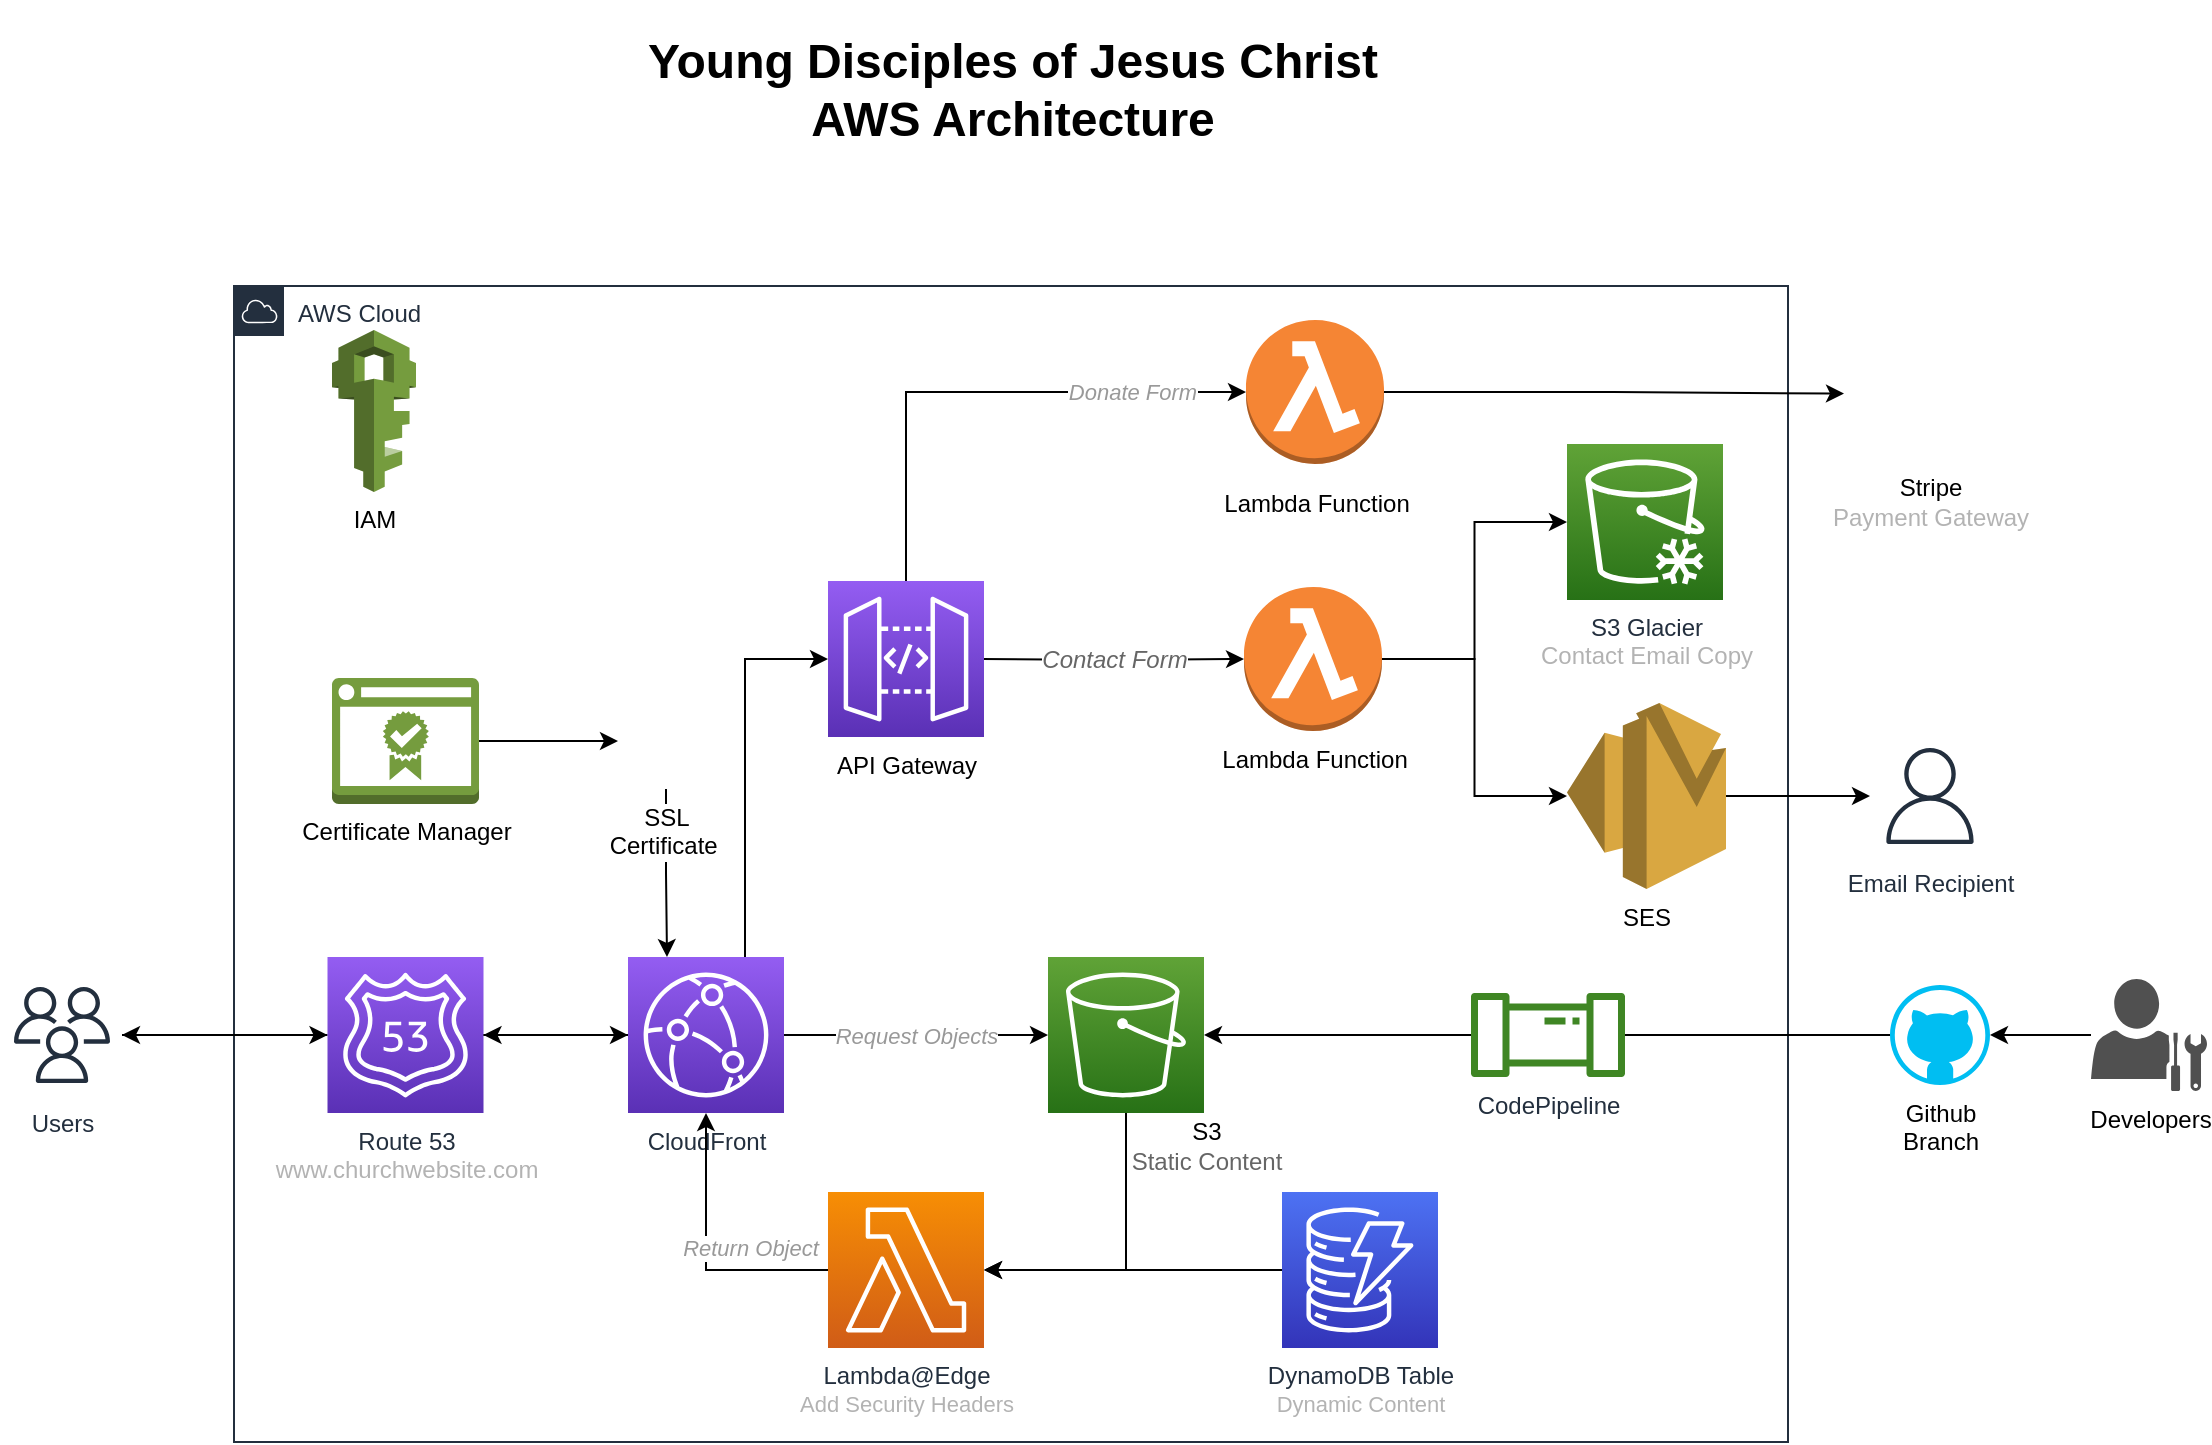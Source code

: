 <mxfile version="15.8.9" type="device"><diagram id="F_GX6j7zNEubSdY9tGsO" name="Page-1"><mxGraphModel dx="1562" dy="783" grid="0" gridSize="10" guides="1" tooltips="1" connect="1" arrows="1" fold="1" page="1" pageScale="1" pageWidth="1600" pageHeight="900" math="0" shadow="0"><root><mxCell id="0"/><mxCell id="ze4dOxGsV48yEMxb5CTM-83" value="Cheapest" style="" parent="0"/><mxCell id="ze4dOxGsV48yEMxb5CTM-84" value="AWS Cloud" style="points=[[0,0],[0.25,0],[0.5,0],[0.75,0],[1,0],[1,0.25],[1,0.5],[1,0.75],[1,1],[0.75,1],[0.5,1],[0.25,1],[0,1],[0,0.75],[0,0.5],[0,0.25]];outlineConnect=0;gradientColor=none;html=1;whiteSpace=wrap;fontSize=12;fontStyle=0;shape=mxgraph.aws4.group;grIcon=mxgraph.aws4.group_aws_cloud;strokeColor=#232F3E;fillColor=none;verticalAlign=top;align=left;spacingLeft=30;fontColor=#232F3E;dashed=0;" parent="ze4dOxGsV48yEMxb5CTM-83" vertex="1"><mxGeometry x="388" y="226" width="777" height="578" as="geometry"/></mxCell><mxCell id="ze4dOxGsV48yEMxb5CTM-133" style="edgeStyle=orthogonalEdgeStyle;rounded=0;orthogonalLoop=1;jettySize=auto;html=1;entryX=0;entryY=0.5;entryDx=0;entryDy=0;entryPerimeter=0;fontColor=#666666;exitX=0.75;exitY=0;exitDx=0;exitDy=0;exitPerimeter=0;" parent="ze4dOxGsV48yEMxb5CTM-83" source="ze4dOxGsV48yEMxb5CTM-86" target="ze4dOxGsV48yEMxb5CTM-124" edge="1"><mxGeometry relative="1" as="geometry"/></mxCell><mxCell id="Wkkz1tDfZ1V06rZeRBWS-2" value="&lt;i&gt;&lt;font color=&quot;#999999&quot;&gt;Request Objects&lt;/font&gt;&lt;/i&gt;" style="edgeStyle=orthogonalEdgeStyle;rounded=0;orthogonalLoop=1;jettySize=auto;html=1;fontColor=#666666;strokeColor=#000000;" edge="1" parent="ze4dOxGsV48yEMxb5CTM-83" source="ze4dOxGsV48yEMxb5CTM-86" target="ze4dOxGsV48yEMxb5CTM-90"><mxGeometry relative="1" as="geometry"/></mxCell><mxCell id="imjI7Wg0snwb1tpI8fab-19" style="edgeStyle=orthogonalEdgeStyle;rounded=0;orthogonalLoop=1;jettySize=auto;html=1;exitX=0;exitY=0.5;exitDx=0;exitDy=0;exitPerimeter=0;labelBackgroundColor=none;fontColor=#999999;strokeColor=#000000;" edge="1" parent="ze4dOxGsV48yEMxb5CTM-83" source="ze4dOxGsV48yEMxb5CTM-86" target="ze4dOxGsV48yEMxb5CTM-93"><mxGeometry relative="1" as="geometry"/></mxCell><mxCell id="ze4dOxGsV48yEMxb5CTM-86" value="CloudFront" style="sketch=0;points=[[0,0,0],[0.25,0,0],[0.5,0,0],[0.75,0,0],[1,0,0],[0,1,0],[0.25,1,0],[0.5,1,0],[0.75,1,0],[1,1,0],[0,0.25,0],[0,0.5,0],[0,0.75,0],[1,0.25,0],[1,0.5,0],[1,0.75,0]];outlineConnect=0;fontColor=#232F3E;gradientColor=#945DF2;gradientDirection=north;fillColor=#5A30B5;strokeColor=#ffffff;dashed=0;verticalLabelPosition=bottom;verticalAlign=top;align=center;html=1;fontSize=12;fontStyle=0;aspect=fixed;shape=mxgraph.aws4.resourceIcon;resIcon=mxgraph.aws4.cloudfront;" parent="ze4dOxGsV48yEMxb5CTM-83" vertex="1"><mxGeometry x="585" y="561.5" width="78" height="78" as="geometry"/></mxCell><mxCell id="ze4dOxGsV48yEMxb5CTM-88" style="edgeStyle=orthogonalEdgeStyle;rounded=0;orthogonalLoop=1;jettySize=auto;html=1;exitX=0.5;exitY=1;exitDx=0;exitDy=0;exitPerimeter=0;entryX=1;entryY=0.5;entryDx=0;entryDy=0;entryPerimeter=0;" parent="ze4dOxGsV48yEMxb5CTM-83" source="ze4dOxGsV48yEMxb5CTM-90" target="ze4dOxGsV48yEMxb5CTM-115" edge="1"><mxGeometry relative="1" as="geometry"/></mxCell><mxCell id="ze4dOxGsV48yEMxb5CTM-90" value="" style="sketch=0;points=[[0,0,0],[0.25,0,0],[0.5,0,0],[0.75,0,0],[1,0,0],[0,1,0],[0.25,1,0],[0.5,1,0],[0.75,1,0],[1,1,0],[0,0.25,0],[0,0.5,0],[0,0.75,0],[1,0.25,0],[1,0.5,0],[1,0.75,0]];outlineConnect=0;fontColor=#232F3E;gradientColor=#60A337;gradientDirection=north;fillColor=#277116;strokeColor=#ffffff;dashed=0;verticalLabelPosition=bottom;verticalAlign=top;align=center;html=1;fontSize=12;fontStyle=0;aspect=fixed;shape=mxgraph.aws4.resourceIcon;resIcon=mxgraph.aws4.s3;" parent="ze4dOxGsV48yEMxb5CTM-83" vertex="1"><mxGeometry x="795" y="561.5" width="78" height="78" as="geometry"/></mxCell><mxCell id="ze4dOxGsV48yEMxb5CTM-91" style="edgeStyle=orthogonalEdgeStyle;rounded=0;orthogonalLoop=1;jettySize=auto;html=1;" parent="ze4dOxGsV48yEMxb5CTM-83" source="ze4dOxGsV48yEMxb5CTM-93" target="ze4dOxGsV48yEMxb5CTM-95" edge="1"><mxGeometry relative="1" as="geometry"/></mxCell><mxCell id="ze4dOxGsV48yEMxb5CTM-92" style="edgeStyle=orthogonalEdgeStyle;rounded=0;orthogonalLoop=1;jettySize=auto;html=1;exitX=1;exitY=0.5;exitDx=0;exitDy=0;exitPerimeter=0;fontColor=#000000;startArrow=none;" parent="ze4dOxGsV48yEMxb5CTM-83" source="ze4dOxGsV48yEMxb5CTM-93" target="ze4dOxGsV48yEMxb5CTM-86" edge="1"><mxGeometry relative="1" as="geometry"><mxPoint x="543" y="600.5" as="sourcePoint"/></mxGeometry></mxCell><mxCell id="ze4dOxGsV48yEMxb5CTM-93" value="Route 53&lt;br&gt;&lt;font color=&quot;#b3b3b3&quot;&gt;www.churchwebsite.com&lt;/font&gt;" style="sketch=0;points=[[0,0,0],[0.25,0,0],[0.5,0,0],[0.75,0,0],[1,0,0],[0,1,0],[0.25,1,0],[0.5,1,0],[0.75,1,0],[1,1,0],[0,0.25,0],[0,0.5,0],[0,0.75,0],[1,0.25,0],[1,0.5,0],[1,0.75,0]];outlineConnect=0;fontColor=#232F3E;gradientColor=#945DF2;gradientDirection=north;fillColor=#5A30B5;strokeColor=#ffffff;dashed=0;verticalLabelPosition=bottom;verticalAlign=top;align=center;html=1;fontSize=12;fontStyle=0;aspect=fixed;shape=mxgraph.aws4.resourceIcon;resIcon=mxgraph.aws4.route_53;" parent="ze4dOxGsV48yEMxb5CTM-83" vertex="1"><mxGeometry x="434.75" y="561.5" width="78" height="78" as="geometry"/></mxCell><mxCell id="ze4dOxGsV48yEMxb5CTM-94" style="edgeStyle=orthogonalEdgeStyle;rounded=0;orthogonalLoop=1;jettySize=auto;html=1;" parent="ze4dOxGsV48yEMxb5CTM-83" source="ze4dOxGsV48yEMxb5CTM-95" target="ze4dOxGsV48yEMxb5CTM-93" edge="1"><mxGeometry relative="1" as="geometry"/></mxCell><mxCell id="ze4dOxGsV48yEMxb5CTM-95" value="Users" style="sketch=0;outlineConnect=0;fontColor=#232F3E;gradientColor=none;strokeColor=#232F3E;fillColor=#ffffff;dashed=0;verticalLabelPosition=bottom;verticalAlign=top;align=center;html=1;fontSize=12;fontStyle=0;aspect=fixed;shape=mxgraph.aws4.resourceIcon;resIcon=mxgraph.aws4.users;" parent="ze4dOxGsV48yEMxb5CTM-83" vertex="1"><mxGeometry x="272" y="570.5" width="60" height="60" as="geometry"/></mxCell><mxCell id="imjI7Wg0snwb1tpI8fab-20" style="edgeStyle=orthogonalEdgeStyle;rounded=0;orthogonalLoop=1;jettySize=auto;html=1;exitX=0.5;exitY=1;exitDx=0;exitDy=0;entryX=0.25;entryY=0;entryDx=0;entryDy=0;entryPerimeter=0;labelBackgroundColor=none;fontColor=#B3B3B3;strokeColor=#000000;" edge="1" parent="ze4dOxGsV48yEMxb5CTM-83" source="ze4dOxGsV48yEMxb5CTM-97" target="ze4dOxGsV48yEMxb5CTM-86"><mxGeometry relative="1" as="geometry"/></mxCell><mxCell id="ze4dOxGsV48yEMxb5CTM-97" value="SSL &lt;br&gt;Certificate&amp;nbsp;" style="shape=image;html=1;verticalAlign=top;verticalLabelPosition=bottom;labelBackgroundColor=#ffffff;imageAspect=0;aspect=fixed;image=https://cdn2.iconfinder.com/data/icons/whcompare-servers-web-hosting/50/ssl-certificate-128.png" parent="ze4dOxGsV48yEMxb5CTM-83" vertex="1"><mxGeometry x="580" y="429.5" width="48" height="48" as="geometry"/></mxCell><mxCell id="imjI7Wg0snwb1tpI8fab-21" style="edgeStyle=orthogonalEdgeStyle;rounded=0;orthogonalLoop=1;jettySize=auto;html=1;labelBackgroundColor=none;fontColor=#B3B3B3;strokeColor=#000000;" edge="1" parent="ze4dOxGsV48yEMxb5CTM-83" source="ze4dOxGsV48yEMxb5CTM-99" target="ze4dOxGsV48yEMxb5CTM-97"><mxGeometry relative="1" as="geometry"/></mxCell><mxCell id="ze4dOxGsV48yEMxb5CTM-99" value="Certificate Manager" style="outlineConnect=0;dashed=0;verticalLabelPosition=bottom;verticalAlign=top;align=center;html=1;shape=mxgraph.aws3.certificate_manager_2;fillColor=#759C3E;gradientColor=none;" parent="ze4dOxGsV48yEMxb5CTM-83" vertex="1"><mxGeometry x="437" y="422" width="73.5" height="63" as="geometry"/></mxCell><mxCell id="Wkkz1tDfZ1V06rZeRBWS-8" style="edgeStyle=none;rounded=0;orthogonalLoop=1;jettySize=auto;html=1;fontColor=#666666;strokeColor=#000000;startArrow=none;" edge="1" parent="ze4dOxGsV48yEMxb5CTM-83" source="Wkkz1tDfZ1V06rZeRBWS-9" target="ze4dOxGsV48yEMxb5CTM-90"><mxGeometry relative="1" as="geometry"/></mxCell><mxCell id="ze4dOxGsV48yEMxb5CTM-101" value="Github&lt;br&gt;Branch" style="verticalLabelPosition=bottom;html=1;verticalAlign=top;align=center;strokeColor=none;fillColor=#00BEF2;shape=mxgraph.azure.github_code;pointerEvents=1;" parent="ze4dOxGsV48yEMxb5CTM-83" vertex="1"><mxGeometry x="1216" y="575.5" width="50" height="50" as="geometry"/></mxCell><mxCell id="ze4dOxGsV48yEMxb5CTM-104" value="S3&lt;br&gt;&lt;font color=&quot;#666666&quot;&gt;Static Content&lt;/font&gt;" style="text;html=1;align=center;verticalAlign=middle;resizable=0;points=[];autosize=1;strokeColor=none;fillColor=none;" parent="ze4dOxGsV48yEMxb5CTM-83" vertex="1"><mxGeometry x="831" y="639.5" width="85" height="32" as="geometry"/></mxCell><mxCell id="ze4dOxGsV48yEMxb5CTM-106" style="edgeStyle=orthogonalEdgeStyle;rounded=0;orthogonalLoop=1;jettySize=auto;html=1;" parent="ze4dOxGsV48yEMxb5CTM-83" source="imjI7Wg0snwb1tpI8fab-5" target="ze4dOxGsV48yEMxb5CTM-109" edge="1"><mxGeometry relative="1" as="geometry"><mxPoint x="965" y="412" as="sourcePoint"/></mxGeometry></mxCell><mxCell id="Wkkz1tDfZ1V06rZeRBWS-4" style="edgeStyle=orthogonalEdgeStyle;rounded=0;orthogonalLoop=1;jettySize=auto;html=1;fontColor=#666666;strokeColor=#000000;" edge="1" parent="ze4dOxGsV48yEMxb5CTM-83" source="imjI7Wg0snwb1tpI8fab-5" target="imjI7Wg0snwb1tpI8fab-23"><mxGeometry relative="1" as="geometry"><mxPoint x="965" y="412" as="sourcePoint"/><mxPoint x="1054.5" y="338" as="targetPoint"/></mxGeometry></mxCell><mxCell id="ze4dOxGsV48yEMxb5CTM-108" style="edgeStyle=orthogonalEdgeStyle;rounded=0;orthogonalLoop=1;jettySize=auto;html=1;exitX=1;exitY=0.5;exitDx=0;exitDy=0;exitPerimeter=0;" parent="ze4dOxGsV48yEMxb5CTM-83" source="ze4dOxGsV48yEMxb5CTM-109" target="ze4dOxGsV48yEMxb5CTM-112" edge="1"><mxGeometry relative="1" as="geometry"/></mxCell><mxCell id="ze4dOxGsV48yEMxb5CTM-109" value="SES" style="outlineConnect=0;dashed=0;verticalLabelPosition=bottom;verticalAlign=top;align=center;html=1;shape=mxgraph.aws3.ses;fillColor=#D9A741;gradientColor=none;" parent="ze4dOxGsV48yEMxb5CTM-83" vertex="1"><mxGeometry x="1054.5" y="434.5" width="79.5" height="93" as="geometry"/></mxCell><mxCell id="ze4dOxGsV48yEMxb5CTM-134" style="edgeStyle=orthogonalEdgeStyle;rounded=0;orthogonalLoop=1;jettySize=auto;html=1;entryX=1;entryY=0.5;entryDx=0;entryDy=0;entryPerimeter=0;fontColor=#666666;" parent="ze4dOxGsV48yEMxb5CTM-83" source="ze4dOxGsV48yEMxb5CTM-111" target="ze4dOxGsV48yEMxb5CTM-101" edge="1"><mxGeometry relative="1" as="geometry"/></mxCell><mxCell id="ze4dOxGsV48yEMxb5CTM-111" value="Developers" style="sketch=0;pointerEvents=1;shadow=0;dashed=0;html=1;strokeColor=none;fillColor=#505050;labelPosition=center;verticalLabelPosition=bottom;verticalAlign=top;outlineConnect=0;align=center;shape=mxgraph.office.users.administrator;" parent="ze4dOxGsV48yEMxb5CTM-83" vertex="1"><mxGeometry x="1316.5" y="572.5" width="58" height="56" as="geometry"/></mxCell><mxCell id="ze4dOxGsV48yEMxb5CTM-112" value="Email Recipient" style="sketch=0;outlineConnect=0;fontColor=#232F3E;gradientColor=none;strokeColor=#232F3E;fillColor=#ffffff;dashed=0;verticalLabelPosition=bottom;verticalAlign=top;align=center;html=1;fontSize=12;fontStyle=0;aspect=fixed;shape=mxgraph.aws4.resourceIcon;resIcon=mxgraph.aws4.user;" parent="ze4dOxGsV48yEMxb5CTM-83" vertex="1"><mxGeometry x="1206" y="451" width="60" height="60" as="geometry"/></mxCell><mxCell id="ze4dOxGsV48yEMxb5CTM-113" style="edgeStyle=orthogonalEdgeStyle;rounded=0;orthogonalLoop=1;jettySize=auto;html=1;" parent="ze4dOxGsV48yEMxb5CTM-83" source="ze4dOxGsV48yEMxb5CTM-115" target="ze4dOxGsV48yEMxb5CTM-86" edge="1"><mxGeometry relative="1" as="geometry"/></mxCell><mxCell id="ze4dOxGsV48yEMxb5CTM-114" value="&lt;font color=&quot;#666666&quot;&gt;&lt;br&gt;&lt;/font&gt;" style="edgeLabel;html=1;align=center;verticalAlign=middle;resizable=0;points=[];fontColor=#000000;" parent="ze4dOxGsV48yEMxb5CTM-113" vertex="1" connectable="0"><mxGeometry x="-0.098" y="1" relative="1" as="geometry"><mxPoint x="-2" y="-9" as="offset"/></mxGeometry></mxCell><mxCell id="imjI7Wg0snwb1tpI8fab-10" value="&lt;i&gt;&lt;font color=&quot;#999999&quot;&gt;Return Object&lt;/font&gt;&lt;/i&gt;" style="edgeLabel;html=1;align=center;verticalAlign=middle;resizable=0;points=[];fontColor=#000000;" vertex="1" connectable="0" parent="ze4dOxGsV48yEMxb5CTM-113"><mxGeometry x="0.052" y="4" relative="1" as="geometry"><mxPoint x="26" y="1" as="offset"/></mxGeometry></mxCell><mxCell id="ze4dOxGsV48yEMxb5CTM-115" value="Lambda@Edge&lt;br&gt;&lt;span style=&quot;font-size: 11px ; background-color: rgb(255 , 255 , 255)&quot;&gt;&lt;font color=&quot;#b3b3b3&quot;&gt;Add Security Headers&lt;/font&gt;&lt;/span&gt;" style="sketch=0;points=[[0,0,0],[0.25,0,0],[0.5,0,0],[0.75,0,0],[1,0,0],[0,1,0],[0.25,1,0],[0.5,1,0],[0.75,1,0],[1,1,0],[0,0.25,0],[0,0.5,0],[0,0.75,0],[1,0.25,0],[1,0.5,0],[1,0.75,0]];outlineConnect=0;fontColor=#232F3E;gradientColor=#F78E04;gradientDirection=north;fillColor=#D05C17;strokeColor=#ffffff;dashed=0;verticalLabelPosition=bottom;verticalAlign=top;align=center;html=1;fontSize=12;fontStyle=0;aspect=fixed;shape=mxgraph.aws4.resourceIcon;resIcon=mxgraph.aws4.lambda;" parent="ze4dOxGsV48yEMxb5CTM-83" vertex="1"><mxGeometry x="685" y="679" width="78" height="78" as="geometry"/></mxCell><mxCell id="ze4dOxGsV48yEMxb5CTM-117" value="&lt;font color=&quot;#000000&quot;&gt;IAM&lt;/font&gt;" style="outlineConnect=0;dashed=0;verticalLabelPosition=bottom;verticalAlign=top;align=center;html=1;shape=mxgraph.aws3.iam;fillColor=#759C3E;gradientColor=none;fontColor=#CC0000;" parent="ze4dOxGsV48yEMxb5CTM-83" vertex="1"><mxGeometry x="437" y="248" width="42" height="81" as="geometry"/></mxCell><mxCell id="ze4dOxGsV48yEMxb5CTM-118" value="" style="edgeStyle=orthogonalEdgeStyle;rounded=0;orthogonalLoop=1;jettySize=auto;html=1;exitX=1;exitY=0.5;exitDx=0;exitDy=0;exitPerimeter=0;fontColor=#000000;endArrow=none;entryX=0;entryY=0.5;entryDx=0;entryDy=0;entryPerimeter=0;" parent="ze4dOxGsV48yEMxb5CTM-83" source="ze4dOxGsV48yEMxb5CTM-93" target="ze4dOxGsV48yEMxb5CTM-86" edge="1"><mxGeometry relative="1" as="geometry"><mxPoint x="423" y="600.5" as="sourcePoint"/><mxPoint x="465" y="600.5" as="targetPoint"/></mxGeometry></mxCell><mxCell id="ze4dOxGsV48yEMxb5CTM-119" style="edgeStyle=orthogonalEdgeStyle;rounded=0;orthogonalLoop=1;jettySize=auto;html=1;exitX=0;exitY=0.5;exitDx=0;exitDy=0;exitPerimeter=0;fontColor=#666666;" parent="ze4dOxGsV48yEMxb5CTM-83" source="ze4dOxGsV48yEMxb5CTM-121" target="ze4dOxGsV48yEMxb5CTM-115" edge="1"><mxGeometry relative="1" as="geometry"/></mxCell><mxCell id="ze4dOxGsV48yEMxb5CTM-121" value="DynamoDB Table&lt;br&gt;&lt;span style=&quot;font-size: 11px ; background-color: rgb(255 , 255 , 255)&quot;&gt;&lt;font color=&quot;#b3b3b3&quot;&gt;Dynamic Content&lt;/font&gt;&lt;/span&gt;" style="sketch=0;points=[[0,0,0],[0.25,0,0],[0.5,0,0],[0.75,0,0],[1,0,0],[0,1,0],[0.25,1,0],[0.5,1,0],[0.75,1,0],[1,1,0],[0,0.25,0],[0,0.5,0],[0,0.75,0],[1,0.25,0],[1,0.5,0],[1,0.75,0]];outlineConnect=0;fontColor=#232F3E;gradientColor=#4D72F3;gradientDirection=north;fillColor=#3334B9;strokeColor=#ffffff;dashed=0;verticalLabelPosition=bottom;verticalAlign=top;align=center;html=1;fontSize=12;fontStyle=0;aspect=fixed;shape=mxgraph.aws4.resourceIcon;resIcon=mxgraph.aws4.dynamodb;" parent="ze4dOxGsV48yEMxb5CTM-83" vertex="1"><mxGeometry x="912" y="679" width="78" height="78" as="geometry"/></mxCell><mxCell id="imjI7Wg0snwb1tpI8fab-0" value="&lt;span style=&quot;font-family: &amp;#34;helvetica&amp;#34; ; font-size: 12px ; font-weight: 400 ; letter-spacing: normal ; text-align: center ; text-indent: 0px ; text-transform: none ; word-spacing: 0px&quot;&gt;&lt;font color=&quot;#666666&quot;&gt;&lt;i&gt;Contact Form&lt;/i&gt;&lt;/font&gt;&lt;/span&gt;" style="edgeStyle=orthogonalEdgeStyle;rounded=0;orthogonalLoop=1;jettySize=auto;html=1;exitX=1;exitY=0.5;exitDx=0;exitDy=0;exitPerimeter=0;fontColor=#000000;strokeColor=#000000;" edge="1" parent="ze4dOxGsV48yEMxb5CTM-83" target="imjI7Wg0snwb1tpI8fab-5"><mxGeometry relative="1" as="geometry"><mxPoint x="762" y="412.5" as="sourcePoint"/><mxPoint x="886.0" y="412" as="targetPoint"/><Array as="points"/></mxGeometry></mxCell><mxCell id="imjI7Wg0snwb1tpI8fab-17" style="edgeStyle=orthogonalEdgeStyle;rounded=0;orthogonalLoop=1;jettySize=auto;html=1;entryX=0;entryY=0.5;entryDx=0;entryDy=0;entryPerimeter=0;labelBackgroundColor=none;fontColor=#999999;strokeColor=#000000;" edge="1" parent="ze4dOxGsV48yEMxb5CTM-83" source="ze4dOxGsV48yEMxb5CTM-124" target="imjI7Wg0snwb1tpI8fab-6"><mxGeometry relative="1" as="geometry"><Array as="points"><mxPoint x="724" y="279"/></Array></mxGeometry></mxCell><mxCell id="imjI7Wg0snwb1tpI8fab-18" value="&lt;i&gt;Donate Form&lt;/i&gt;" style="edgeLabel;html=1;align=center;verticalAlign=middle;resizable=0;points=[];fontColor=#999999;" vertex="1" connectable="0" parent="imjI7Wg0snwb1tpI8fab-17"><mxGeometry x="0.528" y="-3" relative="1" as="geometry"><mxPoint x="5" y="-3" as="offset"/></mxGeometry></mxCell><mxCell id="ze4dOxGsV48yEMxb5CTM-124" value="&lt;span style=&quot;color: rgb(0 , 0 , 0)&quot;&gt;API Gateway&lt;/span&gt;" style="sketch=0;points=[[0,0,0],[0.25,0,0],[0.5,0,0],[0.75,0,0],[1,0,0],[0,1,0],[0.25,1,0],[0.5,1,0],[0.75,1,0],[1,1,0],[0,0.25,0],[0,0.5,0],[0,0.75,0],[1,0.25,0],[1,0.5,0],[1,0.75,0]];outlineConnect=0;fontColor=#232F3E;gradientColor=#945DF2;gradientDirection=north;fillColor=#5A30B5;strokeColor=#ffffff;dashed=0;verticalLabelPosition=bottom;verticalAlign=top;align=center;html=1;fontSize=12;fontStyle=0;aspect=fixed;shape=mxgraph.aws4.resourceIcon;resIcon=mxgraph.aws4.api_gateway;" parent="ze4dOxGsV48yEMxb5CTM-83" vertex="1"><mxGeometry x="685" y="373.5" width="78" height="78" as="geometry"/></mxCell><mxCell id="Wkkz1tDfZ1V06rZeRBWS-9" value="CodePipeline" style="sketch=0;outlineConnect=0;fontColor=#232F3E;gradientColor=none;fillColor=#3F8624;strokeColor=none;dashed=0;verticalLabelPosition=bottom;verticalAlign=top;align=center;html=1;fontSize=12;fontStyle=0;aspect=fixed;pointerEvents=1;shape=mxgraph.aws4.iot_analytics_pipeline;" vertex="1" parent="ze4dOxGsV48yEMxb5CTM-83"><mxGeometry x="1006" y="579.5" width="78" height="42" as="geometry"/></mxCell><mxCell id="Wkkz1tDfZ1V06rZeRBWS-10" value="" style="edgeStyle=none;rounded=0;orthogonalLoop=1;jettySize=auto;html=1;fontColor=#666666;strokeColor=#000000;endArrow=none;" edge="1" parent="ze4dOxGsV48yEMxb5CTM-83" source="ze4dOxGsV48yEMxb5CTM-101" target="Wkkz1tDfZ1V06rZeRBWS-9"><mxGeometry relative="1" as="geometry"><mxPoint x="1216" y="600.5" as="sourcePoint"/><mxPoint x="873" y="600.5" as="targetPoint"/></mxGeometry></mxCell><mxCell id="imjI7Wg0snwb1tpI8fab-5" value="&lt;font color=&quot;#000000&quot;&gt;Lambda Function&lt;/font&gt;" style="outlineConnect=0;dashed=0;verticalLabelPosition=bottom;verticalAlign=top;align=center;html=1;shape=mxgraph.aws3.lambda_function;fillColor=#F58534;gradientColor=none;labelBackgroundColor=#FFFFFF;fontColor=#B3B3B3;" vertex="1" parent="ze4dOxGsV48yEMxb5CTM-83"><mxGeometry x="893" y="376.5" width="69" height="72" as="geometry"/></mxCell><mxCell id="imjI7Wg0snwb1tpI8fab-12" value="" style="group" vertex="1" connectable="0" parent="ze4dOxGsV48yEMxb5CTM-83"><mxGeometry x="877" y="243" width="103" height="101" as="geometry"/></mxCell><mxCell id="imjI7Wg0snwb1tpI8fab-6" value="" style="outlineConnect=0;dashed=0;verticalLabelPosition=bottom;verticalAlign=top;align=center;html=1;shape=mxgraph.aws3.lambda_function;fillColor=#F58534;gradientColor=none;labelBackgroundColor=#FFFFFF;fontColor=#B3B3B3;" vertex="1" parent="imjI7Wg0snwb1tpI8fab-12"><mxGeometry x="17" width="69" height="72" as="geometry"/></mxCell><mxCell id="imjI7Wg0snwb1tpI8fab-8" value="&lt;span style=&quot;background-color: rgb(255 , 255 , 255)&quot;&gt;Lambda Function&lt;/span&gt;" style="text;html=1;align=center;verticalAlign=middle;resizable=0;points=[];autosize=1;strokeColor=none;fillColor=none;fontColor=#000000;" vertex="1" parent="imjI7Wg0snwb1tpI8fab-12"><mxGeometry y="83" width="103" height="18" as="geometry"/></mxCell><mxCell id="imjI7Wg0snwb1tpI8fab-14" style="edgeStyle=orthogonalEdgeStyle;rounded=0;orthogonalLoop=1;jettySize=auto;html=1;exitX=1;exitY=0.5;exitDx=0;exitDy=0;exitPerimeter=0;labelBackgroundColor=none;fontColor=#999999;strokeColor=#000000;" edge="1" parent="ze4dOxGsV48yEMxb5CTM-83" source="imjI7Wg0snwb1tpI8fab-6" target="imjI7Wg0snwb1tpI8fab-2"><mxGeometry relative="1" as="geometry"><Array as="points"/></mxGeometry></mxCell><mxCell id="imjI7Wg0snwb1tpI8fab-16" value="" style="group" vertex="1" connectable="0" parent="ze4dOxGsV48yEMxb5CTM-83"><mxGeometry x="1182" y="237.25" width="108" height="112.5" as="geometry"/></mxCell><mxCell id="imjI7Wg0snwb1tpI8fab-2" value="" style="shape=image;html=1;verticalAlign=top;verticalLabelPosition=bottom;labelBackgroundColor=#ffffff;imageAspect=0;aspect=fixed;image=https://cdn1.iconfinder.com/data/icons/icons-for-a-site-1/64/advantage_payment_way-128.png;fontColor=#B3B3B3;" vertex="1" parent="imjI7Wg0snwb1tpI8fab-16"><mxGeometry x="11" width="85" height="85" as="geometry"/></mxCell><mxCell id="imjI7Wg0snwb1tpI8fab-15" value="&lt;font color=&quot;#000000&quot;&gt;Stripe&lt;/font&gt;&lt;br style=&quot;color: rgb(179 , 179 , 179)&quot;&gt;&lt;span style=&quot;color: rgb(179 , 179 , 179) ; background-color: rgb(255 , 255 , 255)&quot;&gt;Payment Gateway&lt;/span&gt;" style="text;html=1;align=center;verticalAlign=middle;resizable=0;points=[];autosize=1;strokeColor=none;fillColor=none;fontColor=#999999;" vertex="1" parent="imjI7Wg0snwb1tpI8fab-16"><mxGeometry y="80.5" width="108" height="32" as="geometry"/></mxCell><mxCell id="imjI7Wg0snwb1tpI8fab-22" value="&lt;h1&gt;&lt;font color=&quot;#000000&quot;&gt;Young Disciples of Jesus Christ&lt;br&gt;&lt;/font&gt;&lt;font color=&quot;#000000&quot;&gt;AWS Architecture&lt;/font&gt;&lt;/h1&gt;" style="text;html=1;align=center;verticalAlign=middle;resizable=0;points=[];autosize=1;strokeColor=none;fillColor=none;fontColor=#B3B3B3;" vertex="1" parent="ze4dOxGsV48yEMxb5CTM-83"><mxGeometry x="589" y="96" width="375" height="64" as="geometry"/></mxCell><mxCell id="imjI7Wg0snwb1tpI8fab-23" value="S3 Glacier&lt;br&gt;&lt;span style=&quot;color: rgb(179 , 179 , 179)&quot;&gt;Contact Email Copy&lt;/span&gt;" style="sketch=0;points=[[0,0,0],[0.25,0,0],[0.5,0,0],[0.75,0,0],[1,0,0],[0,1,0],[0.25,1,0],[0.5,1,0],[0.75,1,0],[1,1,0],[0,0.25,0],[0,0.5,0],[0,0.75,0],[1,0.25,0],[1,0.5,0],[1,0.75,0]];outlineConnect=0;fontColor=#232F3E;gradientColor=#60A337;gradientDirection=north;fillColor=#277116;strokeColor=#ffffff;dashed=0;verticalLabelPosition=bottom;verticalAlign=top;align=center;html=1;fontSize=12;fontStyle=0;aspect=fixed;shape=mxgraph.aws4.resourceIcon;resIcon=mxgraph.aws4.glacier;labelBackgroundColor=#FFFFFF;" vertex="1" parent="ze4dOxGsV48yEMxb5CTM-83"><mxGeometry x="1054.5" y="305" width="78" height="78" as="geometry"/></mxCell><mxCell id="Wkkz1tDfZ1V06rZeRBWS-11" value="Expensive" parent="0" visible="0"/><mxCell id="Wkkz1tDfZ1V06rZeRBWS-12" value="AWS Cloud" style="points=[[0,0],[0.25,0],[0.5,0],[0.75,0],[1,0],[1,0.25],[1,0.5],[1,0.75],[1,1],[0.75,1],[0.5,1],[0.25,1],[0,1],[0,0.75],[0,0.5],[0,0.25]];outlineConnect=0;gradientColor=none;html=1;whiteSpace=wrap;fontSize=12;fontStyle=0;shape=mxgraph.aws4.group;grIcon=mxgraph.aws4.group_aws_cloud;strokeColor=#232F3E;fillColor=none;verticalAlign=top;align=left;spacingLeft=30;fontColor=#232F3E;dashed=0;" vertex="1" parent="Wkkz1tDfZ1V06rZeRBWS-11"><mxGeometry x="356" y="100" width="856" height="701" as="geometry"/></mxCell><mxCell id="Wkkz1tDfZ1V06rZeRBWS-13" style="edgeStyle=orthogonalEdgeStyle;rounded=0;orthogonalLoop=1;jettySize=auto;html=1;entryX=0;entryY=0.5;entryDx=0;entryDy=0;entryPerimeter=0;fontColor=#666666;exitX=0.75;exitY=0;exitDx=0;exitDy=0;exitPerimeter=0;" edge="1" parent="Wkkz1tDfZ1V06rZeRBWS-11" source="Wkkz1tDfZ1V06rZeRBWS-15" target="Wkkz1tDfZ1V06rZeRBWS-48"><mxGeometry relative="1" as="geometry"/></mxCell><mxCell id="Wkkz1tDfZ1V06rZeRBWS-14" value="Request Objects" style="edgeStyle=orthogonalEdgeStyle;rounded=0;orthogonalLoop=1;jettySize=auto;html=1;fontColor=#666666;strokeColor=#000000;" edge="1" parent="Wkkz1tDfZ1V06rZeRBWS-11" source="Wkkz1tDfZ1V06rZeRBWS-15" target="Wkkz1tDfZ1V06rZeRBWS-18"><mxGeometry relative="1" as="geometry"/></mxCell><mxCell id="Wkkz1tDfZ1V06rZeRBWS-15" value="CloudFront" style="sketch=0;points=[[0,0,0],[0.25,0,0],[0.5,0,0],[0.75,0,0],[1,0,0],[0,1,0],[0.25,1,0],[0.5,1,0],[0.75,1,0],[1,1,0],[0,0.25,0],[0,0.5,0],[0,0.75,0],[1,0.25,0],[1,0.5,0],[1,0.75,0]];outlineConnect=0;fontColor=#232F3E;gradientColor=#945DF2;gradientDirection=north;fillColor=#5A30B5;strokeColor=#ffffff;dashed=0;verticalLabelPosition=bottom;verticalAlign=top;align=center;html=1;fontSize=12;fontStyle=0;aspect=fixed;shape=mxgraph.aws4.resourceIcon;resIcon=mxgraph.aws4.cloudfront;" vertex="1" parent="Wkkz1tDfZ1V06rZeRBWS-11"><mxGeometry x="632" y="513.5" width="78" height="78" as="geometry"/></mxCell><mxCell id="Wkkz1tDfZ1V06rZeRBWS-16" style="edgeStyle=orthogonalEdgeStyle;rounded=0;orthogonalLoop=1;jettySize=auto;html=1;exitX=0.5;exitY=1;exitDx=0;exitDy=0;exitPerimeter=0;entryX=1;entryY=0.5;entryDx=0;entryDy=0;entryPerimeter=0;" edge="1" parent="Wkkz1tDfZ1V06rZeRBWS-11" source="Wkkz1tDfZ1V06rZeRBWS-18" target="Wkkz1tDfZ1V06rZeRBWS-42"><mxGeometry relative="1" as="geometry"/></mxCell><mxCell id="Wkkz1tDfZ1V06rZeRBWS-17" value="&lt;font color=&quot;#666666&quot;&gt;Return Object&lt;/font&gt;" style="edgeLabel;html=1;align=center;verticalAlign=middle;resizable=0;points=[];fontColor=#000000;" vertex="1" connectable="0" parent="Wkkz1tDfZ1V06rZeRBWS-16"><mxGeometry x="-0.234" y="-1" relative="1" as="geometry"><mxPoint x="2" y="9" as="offset"/></mxGeometry></mxCell><mxCell id="Wkkz1tDfZ1V06rZeRBWS-18" value="" style="sketch=0;points=[[0,0,0],[0.25,0,0],[0.5,0,0],[0.75,0,0],[1,0,0],[0,1,0],[0.25,1,0],[0.5,1,0],[0.75,1,0],[1,1,0],[0,0.25,0],[0,0.5,0],[0,0.75,0],[1,0.25,0],[1,0.5,0],[1,0.75,0]];outlineConnect=0;fontColor=#232F3E;gradientColor=#60A337;gradientDirection=north;fillColor=#277116;strokeColor=#ffffff;dashed=0;verticalLabelPosition=bottom;verticalAlign=top;align=center;html=1;fontSize=12;fontStyle=0;aspect=fixed;shape=mxgraph.aws4.resourceIcon;resIcon=mxgraph.aws4.s3;" vertex="1" parent="Wkkz1tDfZ1V06rZeRBWS-11"><mxGeometry x="842" y="513.5" width="78" height="78" as="geometry"/></mxCell><mxCell id="Wkkz1tDfZ1V06rZeRBWS-19" style="edgeStyle=orthogonalEdgeStyle;rounded=0;orthogonalLoop=1;jettySize=auto;html=1;" edge="1" parent="Wkkz1tDfZ1V06rZeRBWS-11" source="Wkkz1tDfZ1V06rZeRBWS-21" target="Wkkz1tDfZ1V06rZeRBWS-23"><mxGeometry relative="1" as="geometry"/></mxCell><mxCell id="Wkkz1tDfZ1V06rZeRBWS-62" style="edgeStyle=none;rounded=0;orthogonalLoop=1;jettySize=auto;html=1;fontColor=#666666;strokeColor=#000000;" edge="1" parent="Wkkz1tDfZ1V06rZeRBWS-11" source="Wkkz1tDfZ1V06rZeRBWS-21" target="Wkkz1tDfZ1V06rZeRBWS-60"><mxGeometry relative="1" as="geometry"/></mxCell><mxCell id="Wkkz1tDfZ1V06rZeRBWS-21" value="Route 53&lt;br&gt;&lt;font color=&quot;#666666&quot;&gt;www.ourwebsite.com&lt;/font&gt;" style="sketch=0;points=[[0,0,0],[0.25,0,0],[0.5,0,0],[0.75,0,0],[1,0,0],[0,1,0],[0.25,1,0],[0.5,1,0],[0.75,1,0],[1,1,0],[0,0.25,0],[0,0.5,0],[0,0.75,0],[1,0.25,0],[1,0.5,0],[1,0.75,0]];outlineConnect=0;fontColor=#232F3E;gradientColor=#945DF2;gradientDirection=north;fillColor=#5A30B5;strokeColor=#ffffff;dashed=0;verticalLabelPosition=bottom;verticalAlign=top;align=center;html=1;fontSize=12;fontStyle=0;aspect=fixed;shape=mxgraph.aws4.resourceIcon;resIcon=mxgraph.aws4.route_53;" vertex="1" parent="Wkkz1tDfZ1V06rZeRBWS-11"><mxGeometry x="392" y="513.5" width="78" height="78" as="geometry"/></mxCell><mxCell id="Wkkz1tDfZ1V06rZeRBWS-22" style="edgeStyle=orthogonalEdgeStyle;rounded=0;orthogonalLoop=1;jettySize=auto;html=1;" edge="1" parent="Wkkz1tDfZ1V06rZeRBWS-11" source="Wkkz1tDfZ1V06rZeRBWS-23" target="Wkkz1tDfZ1V06rZeRBWS-21"><mxGeometry relative="1" as="geometry"/></mxCell><mxCell id="Wkkz1tDfZ1V06rZeRBWS-23" value="Users" style="sketch=0;outlineConnect=0;fontColor=#232F3E;gradientColor=none;strokeColor=#232F3E;fillColor=#ffffff;dashed=0;verticalLabelPosition=bottom;verticalAlign=top;align=center;html=1;fontSize=12;fontStyle=0;aspect=fixed;shape=mxgraph.aws4.resourceIcon;resIcon=mxgraph.aws4.users;" vertex="1" parent="Wkkz1tDfZ1V06rZeRBWS-11"><mxGeometry x="244" y="522.5" width="60" height="60" as="geometry"/></mxCell><mxCell id="Wkkz1tDfZ1V06rZeRBWS-24" style="edgeStyle=orthogonalEdgeStyle;rounded=0;orthogonalLoop=1;jettySize=auto;html=1;entryX=0.25;entryY=0;entryDx=0;entryDy=0;entryPerimeter=0;fontColor=#000000;" edge="1" parent="Wkkz1tDfZ1V06rZeRBWS-11" source="Wkkz1tDfZ1V06rZeRBWS-25" target="Wkkz1tDfZ1V06rZeRBWS-15"><mxGeometry relative="1" as="geometry"/></mxCell><mxCell id="Wkkz1tDfZ1V06rZeRBWS-25" value="&lt;span style=&quot;background-color: rgb(248 , 249 , 250)&quot;&gt;SSL Certificate&amp;nbsp;&lt;/span&gt;" style="shape=image;html=1;verticalAlign=top;verticalLabelPosition=bottom;labelBackgroundColor=#ffffff;imageAspect=0;aspect=fixed;image=https://cdn2.iconfinder.com/data/icons/whcompare-servers-web-hosting/50/ssl-certificate-128.png" vertex="1" parent="Wkkz1tDfZ1V06rZeRBWS-11"><mxGeometry x="559.75" y="380.25" width="48" height="48" as="geometry"/></mxCell><mxCell id="Wkkz1tDfZ1V06rZeRBWS-26" style="edgeStyle=orthogonalEdgeStyle;rounded=0;orthogonalLoop=1;jettySize=auto;html=1;entryX=0;entryY=0.5;entryDx=0;entryDy=0;fontColor=#000000;" edge="1" parent="Wkkz1tDfZ1V06rZeRBWS-11" source="Wkkz1tDfZ1V06rZeRBWS-27" target="Wkkz1tDfZ1V06rZeRBWS-25"><mxGeometry relative="1" as="geometry"/></mxCell><mxCell id="Wkkz1tDfZ1V06rZeRBWS-27" value="Certificate Manager" style="outlineConnect=0;dashed=0;verticalLabelPosition=bottom;verticalAlign=top;align=center;html=1;shape=mxgraph.aws3.certificate_manager_2;fillColor=#759C3E;gradientColor=none;" vertex="1" parent="Wkkz1tDfZ1V06rZeRBWS-11"><mxGeometry x="392" y="372.75" width="73.5" height="63" as="geometry"/></mxCell><mxCell id="Wkkz1tDfZ1V06rZeRBWS-28" style="edgeStyle=none;rounded=0;orthogonalLoop=1;jettySize=auto;html=1;fontColor=#666666;strokeColor=#000000;startArrow=none;" edge="1" parent="Wkkz1tDfZ1V06rZeRBWS-11" source="Wkkz1tDfZ1V06rZeRBWS-58" target="Wkkz1tDfZ1V06rZeRBWS-18"><mxGeometry relative="1" as="geometry"/></mxCell><mxCell id="Wkkz1tDfZ1V06rZeRBWS-29" value="Github&lt;br&gt;Branch" style="verticalLabelPosition=bottom;html=1;verticalAlign=top;align=center;strokeColor=none;fillColor=#00BEF2;shape=mxgraph.azure.github_code;pointerEvents=1;" vertex="1" parent="Wkkz1tDfZ1V06rZeRBWS-11"><mxGeometry x="1263" y="527.5" width="50" height="50" as="geometry"/></mxCell><mxCell id="Wkkz1tDfZ1V06rZeRBWS-30" value="S3&lt;br&gt;&lt;font color=&quot;#666666&quot;&gt;Static Content&lt;/font&gt;" style="text;html=1;align=center;verticalAlign=middle;resizable=0;points=[];autosize=1;strokeColor=none;fillColor=none;" vertex="1" parent="Wkkz1tDfZ1V06rZeRBWS-11"><mxGeometry x="878" y="591.5" width="85" height="32" as="geometry"/></mxCell><mxCell id="Wkkz1tDfZ1V06rZeRBWS-31" style="edgeStyle=orthogonalEdgeStyle;rounded=0;orthogonalLoop=1;jettySize=auto;html=1;exitX=0.995;exitY=0.63;exitDx=0;exitDy=0;exitPerimeter=0;" edge="1" parent="Wkkz1tDfZ1V06rZeRBWS-11" source="Wkkz1tDfZ1V06rZeRBWS-50" target="Wkkz1tDfZ1V06rZeRBWS-34"><mxGeometry relative="1" as="geometry"><mxPoint x="970" y="246.5" as="sourcePoint"/></mxGeometry></mxCell><mxCell id="Wkkz1tDfZ1V06rZeRBWS-32" style="edgeStyle=orthogonalEdgeStyle;rounded=0;orthogonalLoop=1;jettySize=auto;html=1;exitX=1;exitY=0.5;exitDx=0;exitDy=0;exitPerimeter=0;" edge="1" parent="Wkkz1tDfZ1V06rZeRBWS-11" source="Wkkz1tDfZ1V06rZeRBWS-34" target="Wkkz1tDfZ1V06rZeRBWS-36"><mxGeometry relative="1" as="geometry"/></mxCell><mxCell id="Wkkz1tDfZ1V06rZeRBWS-33" style="edgeStyle=orthogonalEdgeStyle;rounded=0;orthogonalLoop=1;jettySize=auto;html=1;entryX=0;entryY=0.5;entryDx=0;entryDy=0;entryPerimeter=0;fontColor=#666666;strokeColor=#000000;exitX=1;exitY=0.5;exitDx=0;exitDy=0;exitPerimeter=0;" edge="1" parent="Wkkz1tDfZ1V06rZeRBWS-11" source="Wkkz1tDfZ1V06rZeRBWS-34" target="Wkkz1tDfZ1V06rZeRBWS-61"><mxGeometry relative="1" as="geometry"><mxPoint x="1110.5" y="172" as="targetPoint"/></mxGeometry></mxCell><mxCell id="Wkkz1tDfZ1V06rZeRBWS-34" value="Lambda" style="sketch=0;points=[[0,0,0],[0.25,0,0],[0.5,0,0],[0.75,0,0],[1,0,0],[0,1,0],[0.25,1,0],[0.5,1,0],[0.75,1,0],[1,1,0],[0,0.25,0],[0,0.5,0],[0,0.75,0],[1,0.25,0],[1,0.5,0],[1,0.75,0]];outlineConnect=0;fontColor=#232F3E;gradientColor=#F78E04;gradientDirection=north;fillColor=#D05C17;strokeColor=#ffffff;dashed=0;verticalLabelPosition=bottom;verticalAlign=top;align=center;html=1;fontSize=12;fontStyle=0;aspect=fixed;shape=mxgraph.aws4.resourceIcon;resIcon=mxgraph.aws4.lambda;" vertex="1" parent="Wkkz1tDfZ1V06rZeRBWS-11"><mxGeometry x="992" y="207.5" width="78" height="78" as="geometry"/></mxCell><mxCell id="Wkkz1tDfZ1V06rZeRBWS-35" style="edgeStyle=orthogonalEdgeStyle;rounded=0;orthogonalLoop=1;jettySize=auto;html=1;exitX=1;exitY=0.5;exitDx=0;exitDy=0;exitPerimeter=0;" edge="1" parent="Wkkz1tDfZ1V06rZeRBWS-11" source="Wkkz1tDfZ1V06rZeRBWS-36" target="Wkkz1tDfZ1V06rZeRBWS-39"><mxGeometry relative="1" as="geometry"/></mxCell><mxCell id="Wkkz1tDfZ1V06rZeRBWS-36" value="SES" style="outlineConnect=0;dashed=0;verticalLabelPosition=bottom;verticalAlign=top;align=center;html=1;shape=mxgraph.aws3.ses;fillColor=#D9A741;gradientColor=none;" vertex="1" parent="Wkkz1tDfZ1V06rZeRBWS-11"><mxGeometry x="1110.5" y="268.5" width="79.5" height="93" as="geometry"/></mxCell><mxCell id="Wkkz1tDfZ1V06rZeRBWS-37" style="edgeStyle=orthogonalEdgeStyle;rounded=0;orthogonalLoop=1;jettySize=auto;html=1;entryX=1;entryY=0.5;entryDx=0;entryDy=0;entryPerimeter=0;fontColor=#666666;" edge="1" parent="Wkkz1tDfZ1V06rZeRBWS-11" source="Wkkz1tDfZ1V06rZeRBWS-38" target="Wkkz1tDfZ1V06rZeRBWS-29"><mxGeometry relative="1" as="geometry"/></mxCell><mxCell id="Wkkz1tDfZ1V06rZeRBWS-38" value="Developers" style="sketch=0;pointerEvents=1;shadow=0;dashed=0;html=1;strokeColor=none;fillColor=#505050;labelPosition=center;verticalLabelPosition=bottom;verticalAlign=top;outlineConnect=0;align=center;shape=mxgraph.office.users.administrator;" vertex="1" parent="Wkkz1tDfZ1V06rZeRBWS-11"><mxGeometry x="1363.5" y="524.5" width="58" height="56" as="geometry"/></mxCell><mxCell id="Wkkz1tDfZ1V06rZeRBWS-39" value="Email Recipient" style="sketch=0;outlineConnect=0;fontColor=#232F3E;gradientColor=none;strokeColor=#232F3E;fillColor=#ffffff;dashed=0;verticalLabelPosition=bottom;verticalAlign=top;align=center;html=1;fontSize=12;fontStyle=0;aspect=fixed;shape=mxgraph.aws4.resourceIcon;resIcon=mxgraph.aws4.user;" vertex="1" parent="Wkkz1tDfZ1V06rZeRBWS-11"><mxGeometry x="1262" y="285" width="60" height="60" as="geometry"/></mxCell><mxCell id="Wkkz1tDfZ1V06rZeRBWS-40" style="edgeStyle=orthogonalEdgeStyle;rounded=0;orthogonalLoop=1;jettySize=auto;html=1;" edge="1" parent="Wkkz1tDfZ1V06rZeRBWS-11" source="Wkkz1tDfZ1V06rZeRBWS-42" target="Wkkz1tDfZ1V06rZeRBWS-15"><mxGeometry relative="1" as="geometry"/></mxCell><mxCell id="Wkkz1tDfZ1V06rZeRBWS-41" value="&lt;font color=&quot;#666666&quot;&gt;&lt;br&gt;&lt;/font&gt;" style="edgeLabel;html=1;align=center;verticalAlign=middle;resizable=0;points=[];fontColor=#000000;" vertex="1" connectable="0" parent="Wkkz1tDfZ1V06rZeRBWS-40"><mxGeometry x="-0.098" y="1" relative="1" as="geometry"><mxPoint x="-2" y="-9" as="offset"/></mxGeometry></mxCell><mxCell id="Wkkz1tDfZ1V06rZeRBWS-42" value="Lambda@Edge&lt;br&gt;&lt;span style=&quot;color: rgb(102 , 102 , 102) ; font-size: 11px ; background-color: rgb(255 , 255 , 255)&quot;&gt;Add Security Headers&lt;/span&gt;" style="sketch=0;points=[[0,0,0],[0.25,0,0],[0.5,0,0],[0.75,0,0],[1,0,0],[0,1,0],[0.25,1,0],[0.5,1,0],[0.75,1,0],[1,1,0],[0,0.25,0],[0,0.5,0],[0,0.75,0],[1,0.25,0],[1,0.5,0],[1,0.75,0]];outlineConnect=0;fontColor=#232F3E;gradientColor=#F78E04;gradientDirection=north;fillColor=#D05C17;strokeColor=#ffffff;dashed=0;verticalLabelPosition=bottom;verticalAlign=top;align=center;html=1;fontSize=12;fontStyle=0;aspect=fixed;shape=mxgraph.aws4.resourceIcon;resIcon=mxgraph.aws4.lambda;" vertex="1" parent="Wkkz1tDfZ1V06rZeRBWS-11"><mxGeometry x="732" y="665.5" width="78" height="78" as="geometry"/></mxCell><mxCell id="Wkkz1tDfZ1V06rZeRBWS-43" value="&lt;font color=&quot;#000000&quot;&gt;IAM&lt;/font&gt;" style="outlineConnect=0;dashed=0;verticalLabelPosition=bottom;verticalAlign=top;align=center;html=1;shape=mxgraph.aws3.iam;fillColor=#759C3E;gradientColor=none;fontColor=#CC0000;" vertex="1" parent="Wkkz1tDfZ1V06rZeRBWS-11"><mxGeometry x="392" y="133" width="42" height="81" as="geometry"/></mxCell><mxCell id="Wkkz1tDfZ1V06rZeRBWS-45" style="edgeStyle=orthogonalEdgeStyle;rounded=0;orthogonalLoop=1;jettySize=auto;html=1;exitX=0;exitY=0.5;exitDx=0;exitDy=0;exitPerimeter=0;fontColor=#666666;" edge="1" parent="Wkkz1tDfZ1V06rZeRBWS-11" source="Wkkz1tDfZ1V06rZeRBWS-46" target="Wkkz1tDfZ1V06rZeRBWS-42"><mxGeometry relative="1" as="geometry"/></mxCell><mxCell id="Wkkz1tDfZ1V06rZeRBWS-46" value="DynamoDB Table&lt;br&gt;&lt;span style=&quot;color: rgb(102 , 102 , 102) ; font-size: 11px ; background-color: rgb(255 , 255 , 255)&quot;&gt;Dynamic Content&lt;/span&gt;" style="sketch=0;points=[[0,0,0],[0.25,0,0],[0.5,0,0],[0.75,0,0],[1,0,0],[0,1,0],[0.25,1,0],[0.5,1,0],[0.75,1,0],[1,1,0],[0,0.25,0],[0,0.5,0],[0,0.75,0],[1,0.25,0],[1,0.5,0],[1,0.75,0]];outlineConnect=0;fontColor=#232F3E;gradientColor=#4D72F3;gradientDirection=north;fillColor=#3334B9;strokeColor=#ffffff;dashed=0;verticalLabelPosition=bottom;verticalAlign=top;align=center;html=1;fontSize=12;fontStyle=0;aspect=fixed;shape=mxgraph.aws4.resourceIcon;resIcon=mxgraph.aws4.dynamodb;" vertex="1" parent="Wkkz1tDfZ1V06rZeRBWS-11"><mxGeometry x="959" y="665.5" width="78" height="78" as="geometry"/></mxCell><mxCell id="Wkkz1tDfZ1V06rZeRBWS-47" style="edgeStyle=orthogonalEdgeStyle;rounded=0;orthogonalLoop=1;jettySize=auto;html=1;entryX=0.005;entryY=0.63;entryDx=0;entryDy=0;entryPerimeter=0;fontColor=#CC0000;" edge="1" parent="Wkkz1tDfZ1V06rZeRBWS-11" source="Wkkz1tDfZ1V06rZeRBWS-48" target="Wkkz1tDfZ1V06rZeRBWS-53"><mxGeometry relative="1" as="geometry"/></mxCell><mxCell id="Wkkz1tDfZ1V06rZeRBWS-48" value="&lt;span style=&quot;color: rgb(0 , 0 , 0)&quot;&gt;API Gateway&lt;/span&gt;" style="sketch=0;points=[[0,0,0],[0.25,0,0],[0.5,0,0],[0.75,0,0],[1,0,0],[0,1,0],[0.25,1,0],[0.5,1,0],[0.75,1,0],[1,1,0],[0,0.25,0],[0,0.5,0],[0,0.75,0],[1,0.25,0],[1,0.5,0],[1,0.75,0]];outlineConnect=0;fontColor=#232F3E;gradientColor=#945DF2;gradientDirection=north;fillColor=#5A30B5;strokeColor=#ffffff;dashed=0;verticalLabelPosition=bottom;verticalAlign=top;align=center;html=1;fontSize=12;fontStyle=0;aspect=fixed;shape=mxgraph.aws4.resourceIcon;resIcon=mxgraph.aws4.api_gateway;" vertex="1" parent="Wkkz1tDfZ1V06rZeRBWS-11"><mxGeometry x="732" y="288.5" width="78" height="78" as="geometry"/></mxCell><mxCell id="Wkkz1tDfZ1V06rZeRBWS-49" style="edgeStyle=orthogonalEdgeStyle;rounded=0;orthogonalLoop=1;jettySize=auto;html=1;exitX=1;exitY=0.5;exitDx=0;exitDy=0;exitPerimeter=0;entryX=0.005;entryY=0.63;entryDx=0;entryDy=0;entryPerimeter=0;fontColor=#666666;" edge="1" parent="Wkkz1tDfZ1V06rZeRBWS-11" source="Wkkz1tDfZ1V06rZeRBWS-48" target="Wkkz1tDfZ1V06rZeRBWS-50"><mxGeometry relative="1" as="geometry"/></mxCell><mxCell id="Wkkz1tDfZ1V06rZeRBWS-50" value="" style="sketch=0;html=1;dashed=0;whitespace=wrap;fillColor=#2875E2;strokeColor=#ffffff;points=[[0.005,0.63,0],[0.1,0.2,0],[0.9,0.2,0],[0.5,0,0],[0.995,0.63,0],[0.72,0.99,0],[0.5,1,0],[0.28,0.99,0]];shape=mxgraph.kubernetes.icon;prIcon=api;fontColor=#666666;" vertex="1" parent="Wkkz1tDfZ1V06rZeRBWS-11"><mxGeometry x="902" y="216.5" width="50" height="48" as="geometry"/></mxCell><mxCell id="Wkkz1tDfZ1V06rZeRBWS-51" value="&lt;span style=&quot;color: rgb(0 , 0 , 0)&quot;&gt;API&lt;br&gt;&lt;/span&gt;&lt;u&gt;&lt;font color=&quot;#cc0000&quot;&gt;Contact Form&lt;/font&gt;&lt;/u&gt;" style="text;html=1;align=center;verticalAlign=middle;resizable=0;points=[];autosize=1;strokeColor=none;fillColor=none;fontColor=#666666;" vertex="1" parent="Wkkz1tDfZ1V06rZeRBWS-11"><mxGeometry x="882" y="268.5" width="90" height="30" as="geometry"/></mxCell><mxCell id="Wkkz1tDfZ1V06rZeRBWS-52" style="edgeStyle=orthogonalEdgeStyle;rounded=0;orthogonalLoop=1;jettySize=auto;html=1;fontColor=#000000;" edge="1" parent="Wkkz1tDfZ1V06rZeRBWS-11" source="Wkkz1tDfZ1V06rZeRBWS-53" target="Wkkz1tDfZ1V06rZeRBWS-55"><mxGeometry relative="1" as="geometry"/></mxCell><mxCell id="Wkkz1tDfZ1V06rZeRBWS-53" value="" style="sketch=0;html=1;dashed=0;whitespace=wrap;fillColor=#2875E2;strokeColor=#ffffff;points=[[0.005,0.63,0],[0.1,0.2,0],[0.9,0.2,0],[0.5,0,0],[0.995,0.63,0],[0.72,0.99,0],[0.5,1,0],[0.28,0.99,0]];shape=mxgraph.kubernetes.icon;prIcon=api;fontColor=#CC0000;" vertex="1" parent="Wkkz1tDfZ1V06rZeRBWS-11"><mxGeometry x="902" y="404.5" width="50" height="48" as="geometry"/></mxCell><mxCell id="Wkkz1tDfZ1V06rZeRBWS-54" value="&lt;font color=&quot;#000000&quot;&gt;API&lt;/font&gt;&lt;br&gt;&lt;u&gt;Payment Form&lt;/u&gt;" style="text;html=1;align=center;verticalAlign=middle;resizable=0;points=[];autosize=1;strokeColor=none;fillColor=none;fontColor=#CC0000;" vertex="1" parent="Wkkz1tDfZ1V06rZeRBWS-11"><mxGeometry x="882" y="458.5" width="90" height="30" as="geometry"/></mxCell><mxCell id="Wkkz1tDfZ1V06rZeRBWS-55" value="" style="html=1;strokeColor=none;fillColor=#0079D6;labelPosition=center;verticalLabelPosition=middle;verticalAlign=top;align=center;fontSize=12;outlineConnect=0;spacingTop=-6;fontColor=#FFFFFF;sketch=0;shape=mxgraph.sitemap.payment;" vertex="1" parent="Wkkz1tDfZ1V06rZeRBWS-11"><mxGeometry x="1252" y="403" width="70" height="51.5" as="geometry"/></mxCell><mxCell id="Wkkz1tDfZ1V06rZeRBWS-56" value="&lt;font color=&quot;#000000&quot;&gt;Stripe Payment&lt;/font&gt;" style="text;html=1;align=center;verticalAlign=middle;resizable=0;points=[];autosize=1;strokeColor=none;fillColor=none;fontColor=#CC0000;" vertex="1" parent="Wkkz1tDfZ1V06rZeRBWS-11"><mxGeometry x="1237" y="471" width="100" height="20" as="geometry"/></mxCell><mxCell id="Wkkz1tDfZ1V06rZeRBWS-58" value="CodePipeline" style="sketch=0;outlineConnect=0;fontColor=#232F3E;gradientColor=none;fillColor=#3F8624;strokeColor=none;dashed=0;verticalLabelPosition=bottom;verticalAlign=top;align=center;html=1;fontSize=12;fontStyle=0;aspect=fixed;pointerEvents=1;shape=mxgraph.aws4.iot_analytics_pipeline;" vertex="1" parent="Wkkz1tDfZ1V06rZeRBWS-11"><mxGeometry x="1053" y="531.5" width="78" height="42" as="geometry"/></mxCell><mxCell id="Wkkz1tDfZ1V06rZeRBWS-59" value="" style="edgeStyle=none;rounded=0;orthogonalLoop=1;jettySize=auto;html=1;fontColor=#666666;strokeColor=#000000;endArrow=none;" edge="1" parent="Wkkz1tDfZ1V06rZeRBWS-11" source="Wkkz1tDfZ1V06rZeRBWS-29" target="Wkkz1tDfZ1V06rZeRBWS-58"><mxGeometry relative="1" as="geometry"><mxPoint x="1263" y="552.5" as="sourcePoint"/><mxPoint x="920" y="552.5" as="targetPoint"/></mxGeometry></mxCell><mxCell id="Wkkz1tDfZ1V06rZeRBWS-63" style="edgeStyle=none;rounded=0;orthogonalLoop=1;jettySize=auto;html=1;fontColor=#666666;strokeColor=#000000;" edge="1" parent="Wkkz1tDfZ1V06rZeRBWS-11" source="Wkkz1tDfZ1V06rZeRBWS-60" target="Wkkz1tDfZ1V06rZeRBWS-15"><mxGeometry relative="1" as="geometry"/></mxCell><mxCell id="Wkkz1tDfZ1V06rZeRBWS-60" value="WAF" style="sketch=0;points=[[0,0,0],[0.25,0,0],[0.5,0,0],[0.75,0,0],[1,0,0],[0,1,0],[0.25,1,0],[0.5,1,0],[0.75,1,0],[1,1,0],[0,0.25,0],[0,0.5,0],[0,0.75,0],[1,0.25,0],[1,0.5,0],[1,0.75,0]];outlineConnect=0;fontColor=#232F3E;gradientColor=#F54749;gradientDirection=north;fillColor=#C7131F;strokeColor=#ffffff;dashed=0;verticalLabelPosition=bottom;verticalAlign=top;align=center;html=1;fontSize=12;fontStyle=0;aspect=fixed;shape=mxgraph.aws4.resourceIcon;resIcon=mxgraph.aws4.waf;" vertex="1" parent="Wkkz1tDfZ1V06rZeRBWS-11"><mxGeometry x="514" y="513.5" width="78" height="78" as="geometry"/></mxCell><mxCell id="Wkkz1tDfZ1V06rZeRBWS-61" value="RDS&lt;br&gt;&lt;font color=&quot;#666666&quot;&gt;MySQL&lt;/font&gt;" style="sketch=0;points=[[0,0,0],[0.25,0,0],[0.5,0,0],[0.75,0,0],[1,0,0],[0,1,0],[0.25,1,0],[0.5,1,0],[0.75,1,0],[1,1,0],[0,0.25,0],[0,0.5,0],[0,0.75,0],[1,0.25,0],[1,0.5,0],[1,0.75,0]];outlineConnect=0;fontColor=#232F3E;gradientColor=#4D72F3;gradientDirection=north;fillColor=#3334B9;strokeColor=#ffffff;dashed=0;verticalLabelPosition=bottom;verticalAlign=top;align=center;html=1;fontSize=12;fontStyle=0;aspect=fixed;shape=mxgraph.aws4.resourceIcon;resIcon=mxgraph.aws4.rds;" vertex="1" parent="Wkkz1tDfZ1V06rZeRBWS-11"><mxGeometry x="1110.5" y="138.5" width="78" height="78" as="geometry"/></mxCell></root></mxGraphModel></diagram></mxfile>